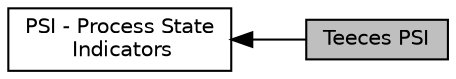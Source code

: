 digraph "Teeces PSI"
{
  edge [fontname="Helvetica",fontsize="10",labelfontname="Helvetica",labelfontsize="10"];
  node [fontname="Helvetica",fontsize="10",shape=box];
  rankdir=LR;
  Node2 [label="PSI - Process State\l Indicators",height=0.2,width=0.4,color="black", fillcolor="white", style="filled",URL="$group__PSI__gadgets.html",tooltip="Process State Indicators."];
  Node1 [label="Teeces PSI",height=0.2,width=0.4,color="black", fillcolor="grey75", style="filled", fontcolor="black",tooltip="Teeces PSI."];
  Node2->Node1 [shape=plaintext, dir="back", style="solid"];
}
